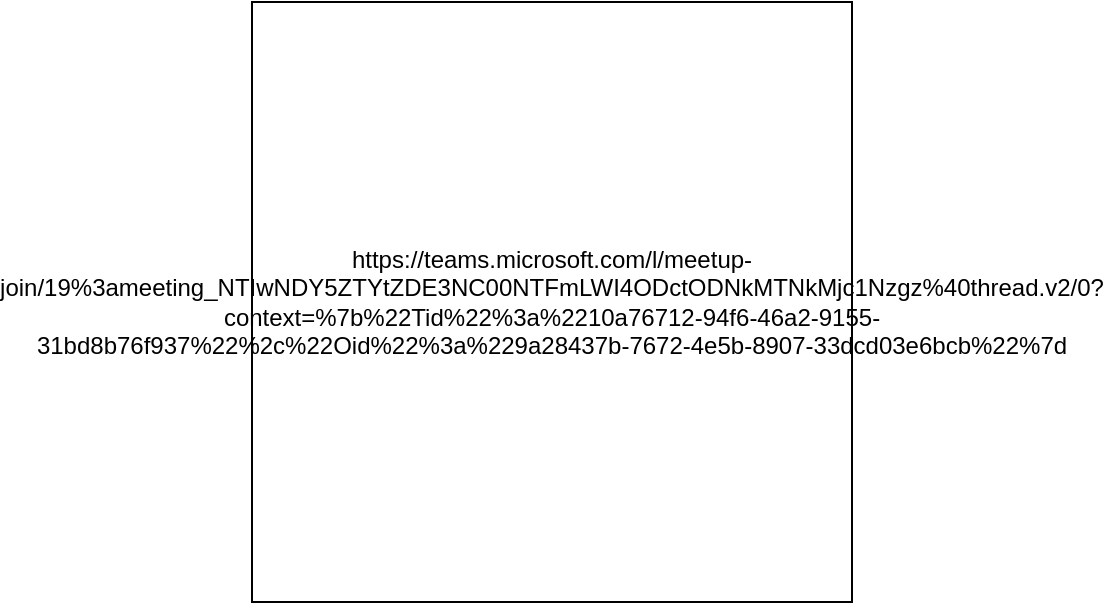 <mxfile version="27.2.0">
  <diagram name="Página-1" id="LPzA1EdKOrGCX12UJips">
    <mxGraphModel dx="872" dy="421" grid="1" gridSize="10" guides="1" tooltips="1" connect="1" arrows="1" fold="1" page="1" pageScale="1" pageWidth="827" pageHeight="1169" math="0" shadow="0">
      <root>
        <mxCell id="0" />
        <mxCell id="1" parent="0" />
        <mxCell id="sPbjKGvhv6Vsv670f3T3-1" value="https://teams.microsoft.com/l/meetup-join/19%3ameeting_NTIwNDY5ZTYtZDE3NC00NTFmLWI4ODctODNkMTNkMjc1Nzgz%40thread.v2/0?context=%7b%22Tid%22%3a%2210a76712-94f6-46a2-9155-31bd8b76f937%22%2c%22Oid%22%3a%229a28437b-7672-4e5b-8907-33dcd03e6bcb%22%7d" style="whiteSpace=wrap;html=1;aspect=fixed;" parent="1" vertex="1">
          <mxGeometry x="230" y="330" width="300" height="300" as="geometry" />
        </mxCell>
      </root>
    </mxGraphModel>
  </diagram>
</mxfile>
